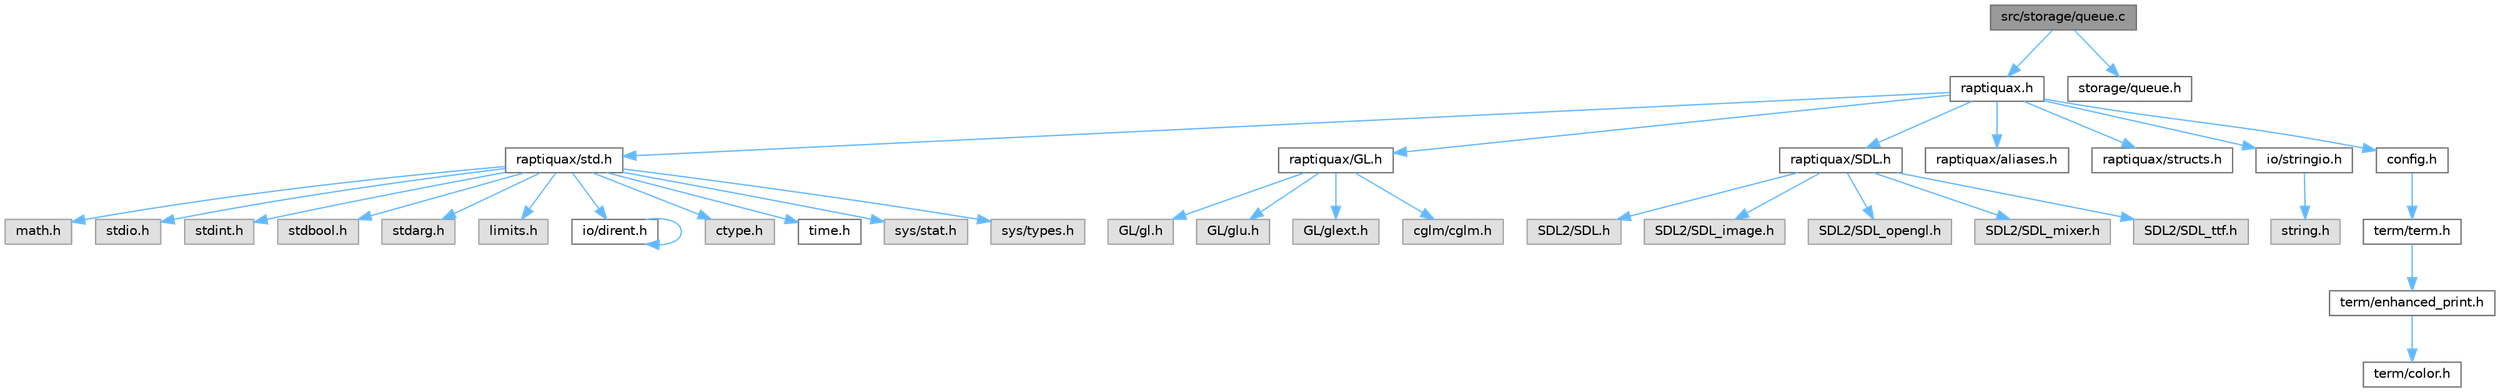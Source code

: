 digraph "src/storage/queue.c"
{
 // LATEX_PDF_SIZE
  bgcolor="transparent";
  edge [fontname=Helvetica,fontsize=10,labelfontname=Helvetica,labelfontsize=10];
  node [fontname=Helvetica,fontsize=10,shape=box,height=0.2,width=0.4];
  Node1 [id="Node000001",label="src/storage/queue.c",height=0.2,width=0.4,color="gray40", fillcolor="grey60", style="filled", fontcolor="black",tooltip=" "];
  Node1 -> Node2 [id="edge1_Node000001_Node000002",color="steelblue1",style="solid",tooltip=" "];
  Node2 [id="Node000002",label="raptiquax.h",height=0.2,width=0.4,color="grey40", fillcolor="white", style="filled",URL="$raptiquax_8h.html",tooltip="This file contains type definitions for fixed-width integer types and floating-point types."];
  Node2 -> Node3 [id="edge2_Node000002_Node000003",color="steelblue1",style="solid",tooltip=" "];
  Node3 [id="Node000003",label="raptiquax/std.h",height=0.2,width=0.4,color="grey40", fillcolor="white", style="filled",URL="$std_8h.html",tooltip=" "];
  Node3 -> Node4 [id="edge3_Node000003_Node000004",color="steelblue1",style="solid",tooltip=" "];
  Node4 [id="Node000004",label="math.h",height=0.2,width=0.4,color="grey60", fillcolor="#E0E0E0", style="filled",tooltip=" "];
  Node3 -> Node5 [id="edge4_Node000003_Node000005",color="steelblue1",style="solid",tooltip=" "];
  Node5 [id="Node000005",label="stdio.h",height=0.2,width=0.4,color="grey60", fillcolor="#E0E0E0", style="filled",tooltip=" "];
  Node3 -> Node6 [id="edge5_Node000003_Node000006",color="steelblue1",style="solid",tooltip=" "];
  Node6 [id="Node000006",label="stdint.h",height=0.2,width=0.4,color="grey60", fillcolor="#E0E0E0", style="filled",tooltip=" "];
  Node3 -> Node7 [id="edge6_Node000003_Node000007",color="steelblue1",style="solid",tooltip=" "];
  Node7 [id="Node000007",label="stdbool.h",height=0.2,width=0.4,color="grey60", fillcolor="#E0E0E0", style="filled",tooltip=" "];
  Node3 -> Node8 [id="edge7_Node000003_Node000008",color="steelblue1",style="solid",tooltip=" "];
  Node8 [id="Node000008",label="stdarg.h",height=0.2,width=0.4,color="grey60", fillcolor="#E0E0E0", style="filled",tooltip=" "];
  Node3 -> Node9 [id="edge8_Node000003_Node000009",color="steelblue1",style="solid",tooltip=" "];
  Node9 [id="Node000009",label="limits.h",height=0.2,width=0.4,color="grey60", fillcolor="#E0E0E0", style="filled",tooltip=" "];
  Node3 -> Node10 [id="edge9_Node000003_Node000010",color="steelblue1",style="solid",tooltip=" "];
  Node10 [id="Node000010",label="io/dirent.h",height=0.2,width=0.4,color="grey40", fillcolor="white", style="filled",URL="$dirent_8h.html",tooltip=" "];
  Node10 -> Node10 [id="edge10_Node000010_Node000010",color="steelblue1",style="solid",tooltip=" "];
  Node3 -> Node11 [id="edge11_Node000003_Node000011",color="steelblue1",style="solid",tooltip=" "];
  Node11 [id="Node000011",label="ctype.h",height=0.2,width=0.4,color="grey60", fillcolor="#E0E0E0", style="filled",tooltip=" "];
  Node3 -> Node12 [id="edge12_Node000003_Node000012",color="steelblue1",style="solid",tooltip=" "];
  Node12 [id="Node000012",label="time.h",height=0.2,width=0.4,color="grey40", fillcolor="white", style="filled",URL="$time_8h.html",tooltip=" "];
  Node3 -> Node13 [id="edge13_Node000003_Node000013",color="steelblue1",style="solid",tooltip=" "];
  Node13 [id="Node000013",label="sys/stat.h",height=0.2,width=0.4,color="grey60", fillcolor="#E0E0E0", style="filled",tooltip=" "];
  Node3 -> Node14 [id="edge14_Node000003_Node000014",color="steelblue1",style="solid",tooltip=" "];
  Node14 [id="Node000014",label="sys/types.h",height=0.2,width=0.4,color="grey60", fillcolor="#E0E0E0", style="filled",tooltip=" "];
  Node2 -> Node15 [id="edge15_Node000002_Node000015",color="steelblue1",style="solid",tooltip=" "];
  Node15 [id="Node000015",label="raptiquax/GL.h",height=0.2,width=0.4,color="grey40", fillcolor="white", style="filled",URL="$GL_8h.html",tooltip=" "];
  Node15 -> Node16 [id="edge16_Node000015_Node000016",color="steelblue1",style="solid",tooltip=" "];
  Node16 [id="Node000016",label="GL/gl.h",height=0.2,width=0.4,color="grey60", fillcolor="#E0E0E0", style="filled",tooltip=" "];
  Node15 -> Node17 [id="edge17_Node000015_Node000017",color="steelblue1",style="solid",tooltip=" "];
  Node17 [id="Node000017",label="GL/glu.h",height=0.2,width=0.4,color="grey60", fillcolor="#E0E0E0", style="filled",tooltip=" "];
  Node15 -> Node18 [id="edge18_Node000015_Node000018",color="steelblue1",style="solid",tooltip=" "];
  Node18 [id="Node000018",label="GL/glext.h",height=0.2,width=0.4,color="grey60", fillcolor="#E0E0E0", style="filled",tooltip=" "];
  Node15 -> Node19 [id="edge19_Node000015_Node000019",color="steelblue1",style="solid",tooltip=" "];
  Node19 [id="Node000019",label="cglm/cglm.h",height=0.2,width=0.4,color="grey60", fillcolor="#E0E0E0", style="filled",tooltip=" "];
  Node2 -> Node20 [id="edge20_Node000002_Node000020",color="steelblue1",style="solid",tooltip=" "];
  Node20 [id="Node000020",label="raptiquax/SDL.h",height=0.2,width=0.4,color="grey40", fillcolor="white", style="filled",URL="$SDL_8h.html",tooltip=" "];
  Node20 -> Node21 [id="edge21_Node000020_Node000021",color="steelblue1",style="solid",tooltip=" "];
  Node21 [id="Node000021",label="SDL2/SDL.h",height=0.2,width=0.4,color="grey60", fillcolor="#E0E0E0", style="filled",tooltip=" "];
  Node20 -> Node22 [id="edge22_Node000020_Node000022",color="steelblue1",style="solid",tooltip=" "];
  Node22 [id="Node000022",label="SDL2/SDL_image.h",height=0.2,width=0.4,color="grey60", fillcolor="#E0E0E0", style="filled",tooltip=" "];
  Node20 -> Node23 [id="edge23_Node000020_Node000023",color="steelblue1",style="solid",tooltip=" "];
  Node23 [id="Node000023",label="SDL2/SDL_opengl.h",height=0.2,width=0.4,color="grey60", fillcolor="#E0E0E0", style="filled",tooltip=" "];
  Node20 -> Node24 [id="edge24_Node000020_Node000024",color="steelblue1",style="solid",tooltip=" "];
  Node24 [id="Node000024",label="SDL2/SDL_mixer.h",height=0.2,width=0.4,color="grey60", fillcolor="#E0E0E0", style="filled",tooltip=" "];
  Node20 -> Node25 [id="edge25_Node000020_Node000025",color="steelblue1",style="solid",tooltip=" "];
  Node25 [id="Node000025",label="SDL2/SDL_ttf.h",height=0.2,width=0.4,color="grey60", fillcolor="#E0E0E0", style="filled",tooltip=" "];
  Node2 -> Node26 [id="edge26_Node000002_Node000026",color="steelblue1",style="solid",tooltip=" "];
  Node26 [id="Node000026",label="raptiquax/aliases.h",height=0.2,width=0.4,color="grey40", fillcolor="white", style="filled",URL="$aliases_8h.html",tooltip=" "];
  Node2 -> Node27 [id="edge27_Node000002_Node000027",color="steelblue1",style="solid",tooltip=" "];
  Node27 [id="Node000027",label="raptiquax/structs.h",height=0.2,width=0.4,color="grey40", fillcolor="white", style="filled",URL="$structs_8h.html",tooltip="This file contains forward declarations of all structures used in the engine."];
  Node2 -> Node28 [id="edge28_Node000002_Node000028",color="steelblue1",style="solid",tooltip=" "];
  Node28 [id="Node000028",label="io/stringio.h",height=0.2,width=0.4,color="grey40", fillcolor="white", style="filled",URL="$stringio_8h.html",tooltip="Provides utility functions for string and file operations."];
  Node28 -> Node29 [id="edge29_Node000028_Node000029",color="steelblue1",style="solid",tooltip=" "];
  Node29 [id="Node000029",label="string.h",height=0.2,width=0.4,color="grey60", fillcolor="#E0E0E0", style="filled",tooltip=" "];
  Node2 -> Node30 [id="edge30_Node000002_Node000030",color="steelblue1",style="solid",tooltip=" "];
  Node30 [id="Node000030",label="config.h",height=0.2,width=0.4,color="grey40", fillcolor="white", style="filled",URL="$config_8h.html",tooltip=" "];
  Node30 -> Node31 [id="edge31_Node000030_Node000031",color="steelblue1",style="solid",tooltip=" "];
  Node31 [id="Node000031",label="term/term.h",height=0.2,width=0.4,color="grey40", fillcolor="white", style="filled",URL="$term_8h.html",tooltip=" "];
  Node31 -> Node32 [id="edge32_Node000031_Node000032",color="steelblue1",style="solid",tooltip=" "];
  Node32 [id="Node000032",label="term/enhanced_print.h",height=0.2,width=0.4,color="grey40", fillcolor="white", style="filled",URL="$enhanced__print_8h.html",tooltip=" "];
  Node32 -> Node33 [id="edge33_Node000032_Node000033",color="steelblue1",style="solid",tooltip=" "];
  Node33 [id="Node000033",label="term/color.h",height=0.2,width=0.4,color="grey40", fillcolor="white", style="filled",URL="$color_8h.html",tooltip=" "];
  Node1 -> Node34 [id="edge34_Node000001_Node000034",color="steelblue1",style="solid",tooltip=" "];
  Node34 [id="Node000034",label="storage/queue.h",height=0.2,width=0.4,color="grey40", fillcolor="white", style="filled",URL="$queue_8h.html",tooltip="Queue data structure and related operations."];
}
